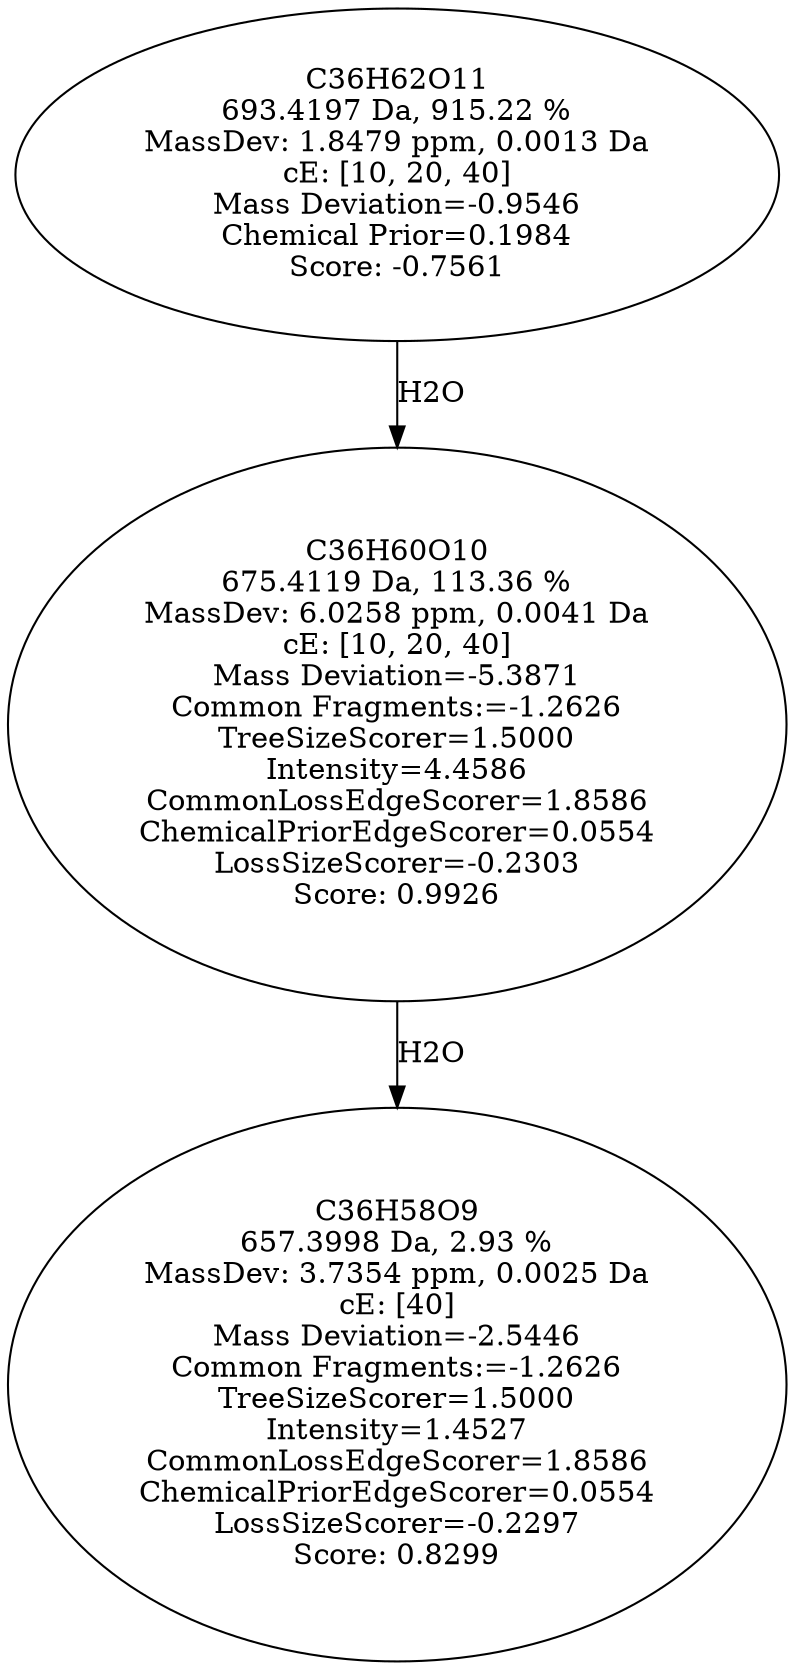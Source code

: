 strict digraph {
v1 [label="C36H58O9\n657.3998 Da, 2.93 %\nMassDev: 3.7354 ppm, 0.0025 Da\ncE: [40]\nMass Deviation=-2.5446\nCommon Fragments:=-1.2626\nTreeSizeScorer=1.5000\nIntensity=1.4527\nCommonLossEdgeScorer=1.8586\nChemicalPriorEdgeScorer=0.0554\nLossSizeScorer=-0.2297\nScore: 0.8299"];
v2 [label="C36H60O10\n675.4119 Da, 113.36 %\nMassDev: 6.0258 ppm, 0.0041 Da\ncE: [10, 20, 40]\nMass Deviation=-5.3871\nCommon Fragments:=-1.2626\nTreeSizeScorer=1.5000\nIntensity=4.4586\nCommonLossEdgeScorer=1.8586\nChemicalPriorEdgeScorer=0.0554\nLossSizeScorer=-0.2303\nScore: 0.9926"];
v3 [label="C36H62O11\n693.4197 Da, 915.22 %\nMassDev: 1.8479 ppm, 0.0013 Da\ncE: [10, 20, 40]\nMass Deviation=-0.9546\nChemical Prior=0.1984\nScore: -0.7561"];
v2 -> v1 [label="H2O"];
v3 -> v2 [label="H2O"];
}